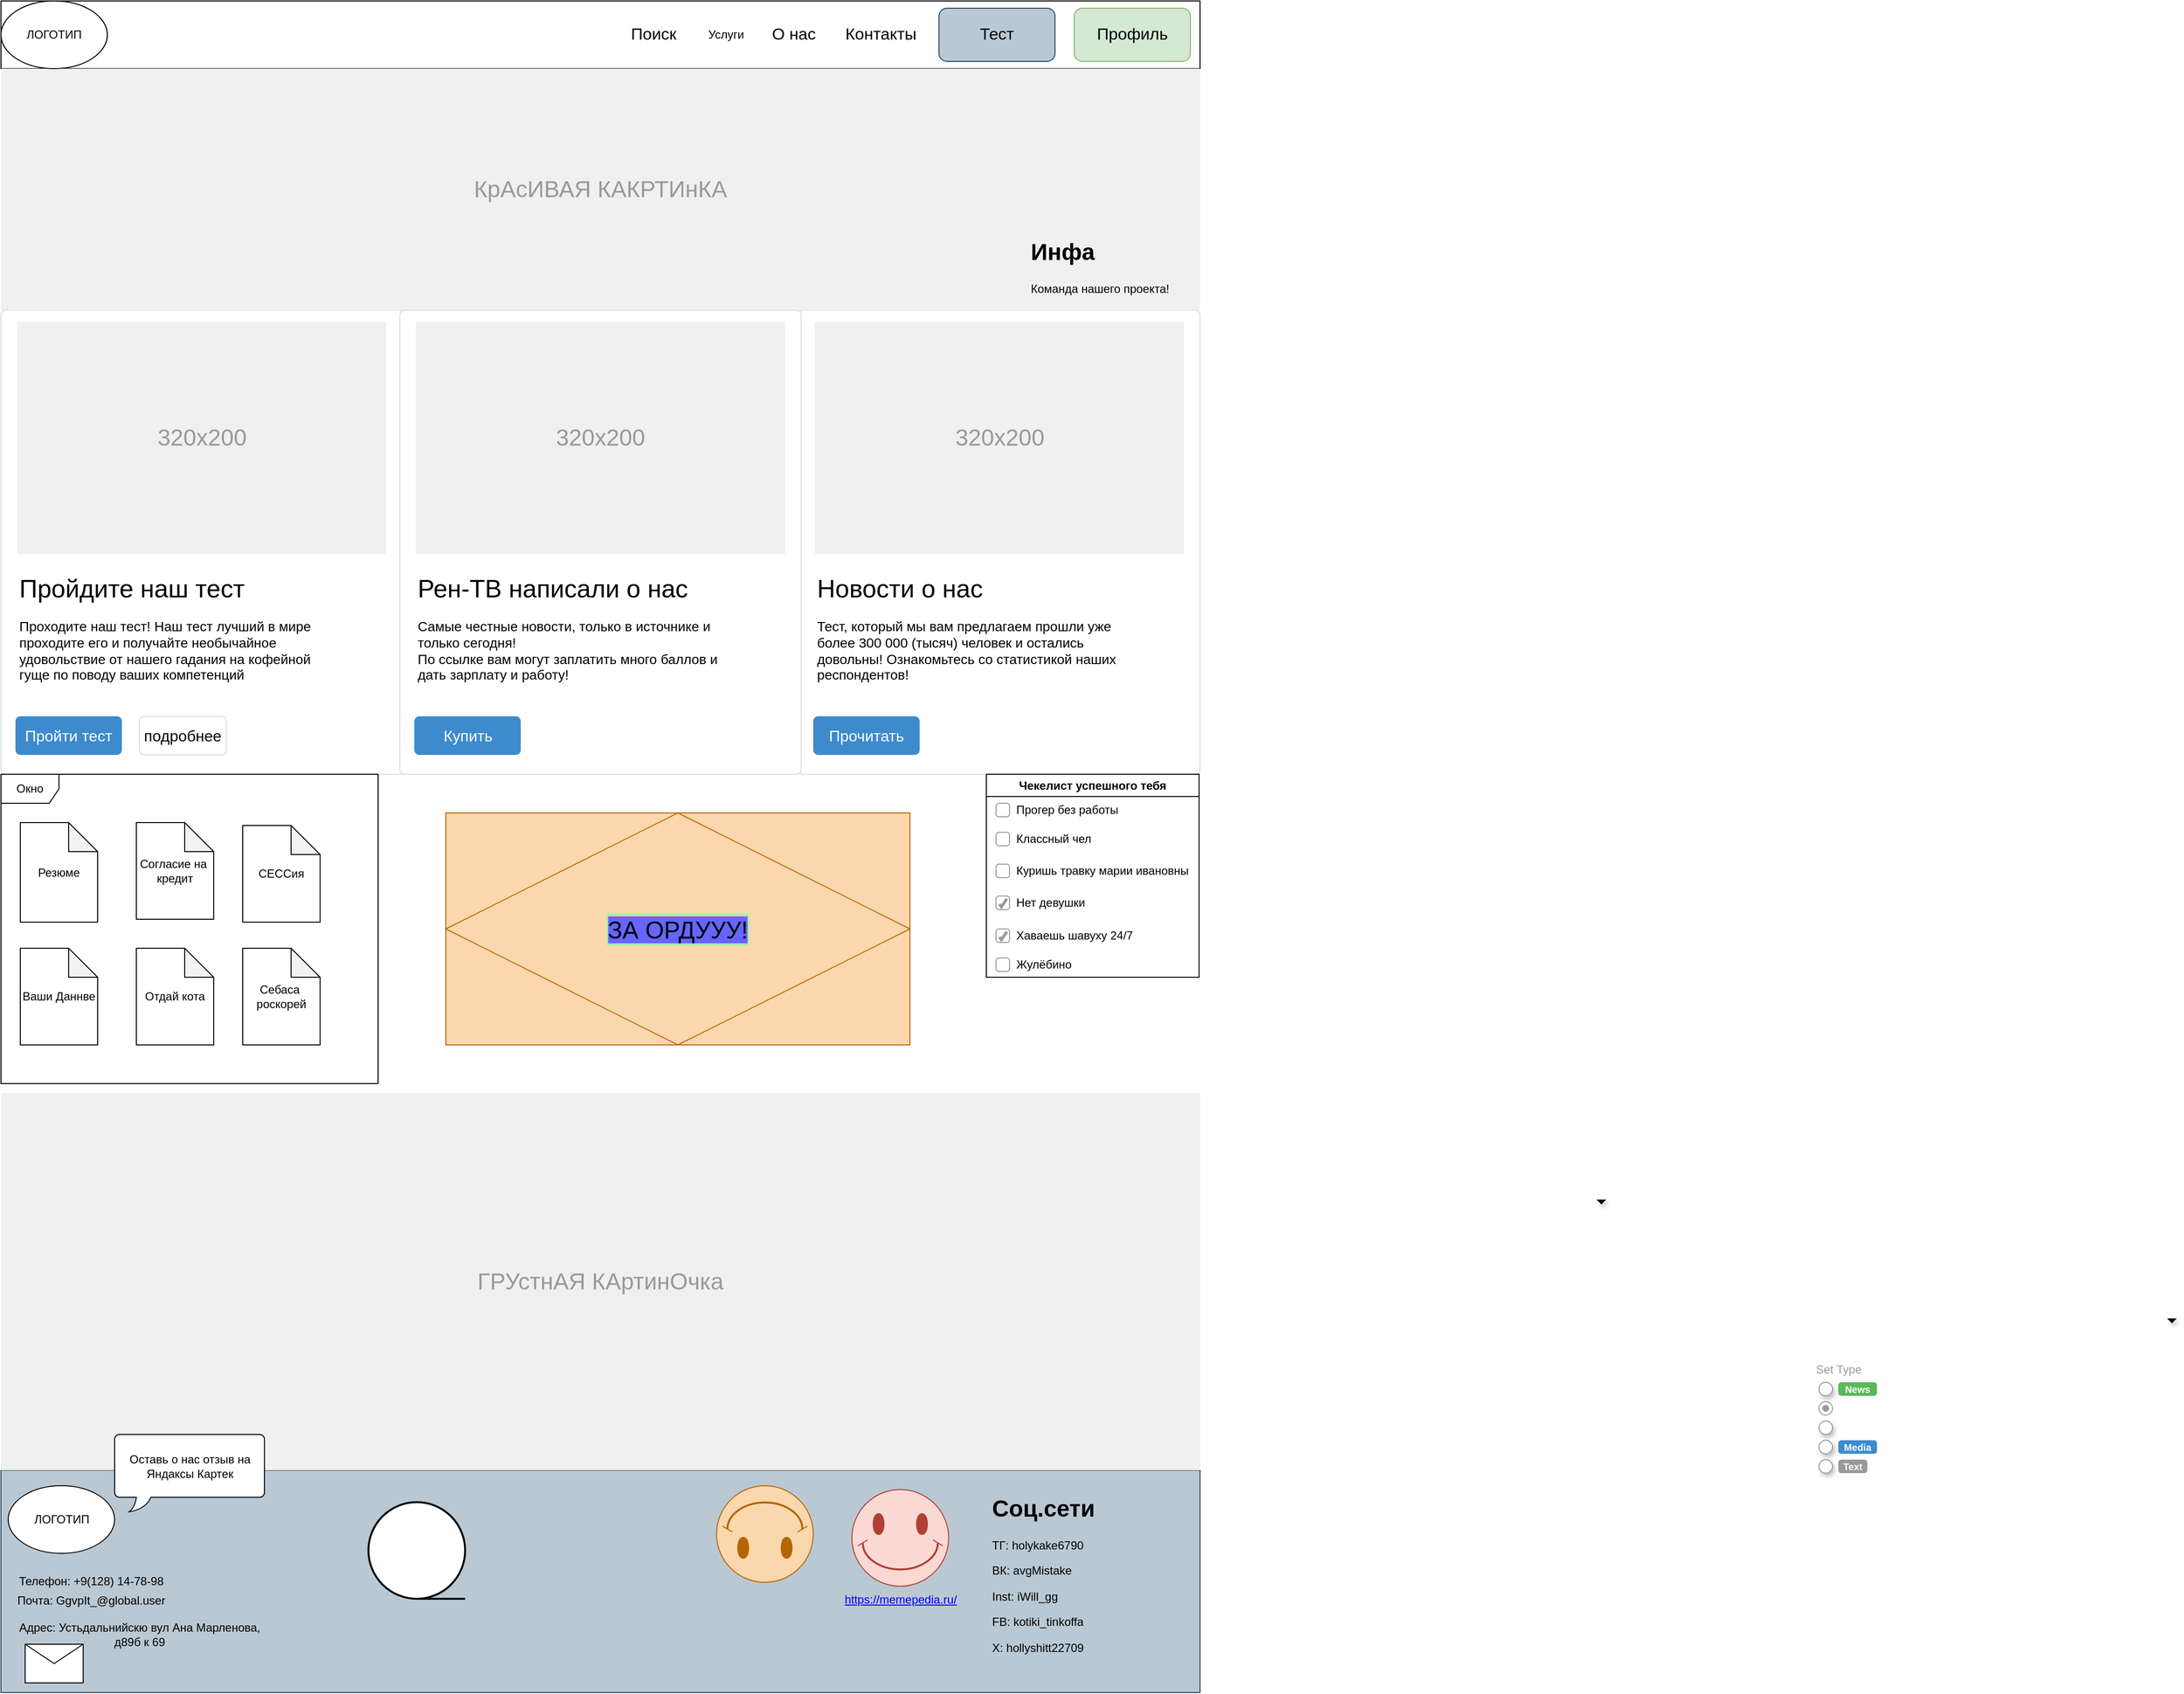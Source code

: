 <mxfile version="22.0.0" type="device">
  <diagram name="Page-1" id="c9db0220-8083-56f3-ca83-edcdcd058819">
    <mxGraphModel dx="1816" dy="1442" grid="1" gridSize="10" guides="1" tooltips="1" connect="1" arrows="1" fold="1" page="1" pageScale="1.5" pageWidth="826" pageHeight="1169" background="#ffffff" math="0" shadow="0">
      <root>
        <mxCell id="0" style=";html=1;" />
        <mxCell id="1" style=";html=1;" parent="0" />
        <mxCell id="3d76a8aef4d5c911-30" value="" style="shape=triangle;strokeColor=none;fillColor=#000000;direction=south;rounded=0;shadow=1;fontSize=12;fontColor=#000000;align=center;html=1;" parent="1" vertex="1">
          <mxGeometry x="1650" y="1240" width="10" height="5" as="geometry" />
        </mxCell>
        <mxCell id="3d76a8aef4d5c911-33" value="" style="shape=triangle;strokeColor=none;fillColor=#000000;direction=south;rounded=0;shadow=1;fontSize=12;fontColor=#000000;align=center;html=1;" parent="1" vertex="1">
          <mxGeometry x="2240" y="1363" width="10" height="5" as="geometry" />
        </mxCell>
        <mxCell id="3d76a8aef4d5c911-40" value="Set Type" style="html=1;shadow=0;dashed=0;shape=mxgraph.bootstrap.rect;strokeColor=none;fillColor=none;fontColor=#999999;align=left;spacingLeft=5;whiteSpace=wrap;rounded=0;" parent="1" vertex="1">
          <mxGeometry x="1870" y="1406" width="200" height="20" as="geometry" />
        </mxCell>
        <mxCell id="3d76a8aef4d5c911-41" value="" style="shape=ellipse;dashed=0;strokeColor=#999999;fillColor=#ffffff;html=1;rounded=0;shadow=1;fontSize=12;fontColor=#000000;align=center;" parent="1" vertex="1">
          <mxGeometry x="1880" y="1429" width="14" height="14" as="geometry" />
        </mxCell>
        <mxCell id="3d76a8aef4d5c911-42" value="News" style="html=1;shadow=0;dashed=0;shape=mxgraph.bootstrap.rrect;align=center;rSize=3;strokeColor=none;fillColor=#58B957;fontColor=#ffffff;fontStyle=1;fontSize=10;whiteSpace=wrap;rounded=0;" parent="1" vertex="1">
          <mxGeometry x="1900" y="1429" width="40" height="14" as="geometry" />
        </mxCell>
        <mxCell id="3d76a8aef4d5c911-43" value="" style="html=1;shadow=0;dashed=0;shape=mxgraph.bootstrap.radioButton;strokeColor=#999999;fillColor=#ffffff;rounded=0;fontSize=12;fontColor=#000000;align=center;" parent="1" vertex="1">
          <mxGeometry x="1880" y="1449" width="14" height="14" as="geometry" />
        </mxCell>
        <mxCell id="3d76a8aef4d5c911-45" value="" style="shape=ellipse;dashed=0;strokeColor=#999999;fillColor=#ffffff;html=1;rounded=0;shadow=1;fontSize=12;fontColor=#000000;align=center;" parent="1" vertex="1">
          <mxGeometry x="1880" y="1469" width="14" height="14" as="geometry" />
        </mxCell>
        <mxCell id="3d76a8aef4d5c911-47" value="" style="shape=ellipse;dashed=0;strokeColor=#999999;fillColor=#ffffff;html=1;rounded=0;shadow=1;fontSize=12;fontColor=#000000;align=center;" parent="1" vertex="1">
          <mxGeometry x="1880" y="1489" width="14" height="14" as="geometry" />
        </mxCell>
        <mxCell id="3d76a8aef4d5c911-48" value="Media" style="html=1;shadow=0;dashed=0;shape=mxgraph.bootstrap.rrect;align=center;rSize=3;strokeColor=none;fillColor=#3D8BCD;fontColor=#ffffff;fontStyle=1;fontSize=10;whiteSpace=wrap;rounded=0;" parent="1" vertex="1">
          <mxGeometry x="1900" y="1489" width="40" height="14" as="geometry" />
        </mxCell>
        <mxCell id="3d76a8aef4d5c911-49" value="" style="shape=ellipse;dashed=0;strokeColor=#999999;fillColor=#ffffff;html=1;rounded=0;shadow=1;fontSize=12;fontColor=#000000;align=center;" parent="1" vertex="1">
          <mxGeometry x="1880" y="1509" width="14" height="14" as="geometry" />
        </mxCell>
        <mxCell id="3d76a8aef4d5c911-50" value="Text" style="html=1;shadow=0;dashed=0;shape=mxgraph.bootstrap.rrect;align=center;rSize=3;strokeColor=none;fillColor=#999999;fontColor=#ffffff;fontStyle=1;fontSize=10;whiteSpace=wrap;rounded=0;" parent="1" vertex="1">
          <mxGeometry x="1900" y="1509" width="30" height="14" as="geometry" />
        </mxCell>
        <mxCell id="3d76a8aef4d5c911-54" value="" style="html=1;shadow=0;dashed=0;shape=mxgraph.bootstrap.rrect;rSize=5;strokeColor=#dddddd;rounded=0;fontSize=12;align=center;" parent="1" vertex="1">
          <mxGeometry y="320" width="540" height="480" as="geometry" />
        </mxCell>
        <mxCell id="3d76a8aef4d5c911-56" value="Пройдите наш тест" style="html=1;shadow=0;dashed=0;shape=mxgraph.bootstrap.anchor;fontSize=26;align=left;whiteSpace=wrap;" parent="3d76a8aef4d5c911-54" vertex="1">
          <mxGeometry x="16.6" y="264.0" width="332" height="48" as="geometry" />
        </mxCell>
        <mxCell id="3d76a8aef4d5c911-57" value="Проходите наш тест! Наш тест лучший в мире проходите его и получайте необычайное удовольствие от нашего гадания на кофейной гуще по поводу ваших компетенций" style="html=1;shadow=0;dashed=0;shape=mxgraph.bootstrap.anchor;strokeColor=#dddddd;whiteSpace=wrap;align=left;verticalAlign=top;fontSize=14;whiteSpace=wrap;" parent="3d76a8aef4d5c911-54" vertex="1">
          <mxGeometry x="16.6" y="312" width="332" height="96" as="geometry" />
        </mxCell>
        <mxCell id="3d76a8aef4d5c911-58" value="Пройти тест" style="html=1;shadow=0;dashed=0;shape=mxgraph.bootstrap.rrect;rSize=5;fontSize=16;fillColor=#3D8BCD;strokeColor=none;fontColor=#ffffff;whiteSpace=wrap;" parent="3d76a8aef4d5c911-54" vertex="1">
          <mxGeometry y="1" width="110" height="40" relative="1" as="geometry">
            <mxPoint x="15" y="-60" as="offset" />
          </mxGeometry>
        </mxCell>
        <mxCell id="3d76a8aef4d5c911-59" value="подробнее" style="html=1;shadow=0;dashed=0;shape=mxgraph.bootstrap.rrect;rSize=5;fontSize=16;strokeColor=#dddddd;whiteSpace=wrap;" parent="3d76a8aef4d5c911-54" vertex="1">
          <mxGeometry y="1" width="90" height="40" relative="1" as="geometry">
            <mxPoint x="143" y="-60" as="offset" />
          </mxGeometry>
        </mxCell>
        <mxCell id="3d76a8aef4d5c911-55" value="320x200" style="shape=rect;fontSize=24;fillColor=#f0f0f0;strokeColor=none;fontColor=#999999;whiteSpace=wrap;" parent="3d76a8aef4d5c911-54" vertex="1">
          <mxGeometry x="16.6" y="12" width="381.8" height="240.0" as="geometry" />
        </mxCell>
        <mxCell id="_ShstrKRav5BzfgX9wb4-1" value="" style="rounded=0;whiteSpace=wrap;html=1;" vertex="1" parent="1">
          <mxGeometry width="1240" height="70" as="geometry" />
        </mxCell>
        <mxCell id="_ShstrKRav5BzfgX9wb4-3" value="" style="rounded=1;whiteSpace=wrap;html=1;fillColor=#d5e8d4;strokeColor=#82b366;" vertex="1" parent="1">
          <mxGeometry x="1110" y="7.5" width="120" height="55" as="geometry" />
        </mxCell>
        <mxCell id="_ShstrKRav5BzfgX9wb4-4" value="&lt;font style=&quot;font-size: 17px;&quot;&gt;Тест&lt;/font&gt;" style="rounded=1;whiteSpace=wrap;html=1;fillColor=#bac8d3;strokeColor=#23445d;" vertex="1" parent="1">
          <mxGeometry x="970" y="7.5" width="120" height="55" as="geometry" />
        </mxCell>
        <mxCell id="_ShstrKRav5BzfgX9wb4-5" value="&lt;span style=&quot;font-size: 17px;&quot;&gt;Поиск&lt;br&gt;&lt;/span&gt;" style="text;html=1;strokeColor=none;fillColor=none;align=center;verticalAlign=middle;whiteSpace=wrap;rounded=0;" vertex="1" parent="1">
          <mxGeometry x="640" y="20" width="70" height="30" as="geometry" />
        </mxCell>
        <mxCell id="_ShstrKRav5BzfgX9wb4-6" value="&lt;span style=&quot;font-size: 17px;&quot;&gt;Профиль&lt;/span&gt;" style="text;html=1;strokeColor=none;fillColor=none;align=center;verticalAlign=middle;whiteSpace=wrap;rounded=0;" vertex="1" parent="1">
          <mxGeometry x="1140" y="20" width="60" height="30" as="geometry" />
        </mxCell>
        <mxCell id="_ShstrKRav5BzfgX9wb4-8" value="ЛОГОТИП" style="ellipse;whiteSpace=wrap;html=1;" vertex="1" parent="1">
          <mxGeometry width="110" height="70" as="geometry" />
        </mxCell>
        <mxCell id="_ShstrKRav5BzfgX9wb4-13" value="" style="html=1;shadow=0;dashed=0;shape=mxgraph.bootstrap.rrect;rSize=5;strokeColor=#dddddd;rounded=0;fontSize=12;align=center;" vertex="1" parent="1">
          <mxGeometry x="825" y="320" width="415" height="480" as="geometry" />
        </mxCell>
        <mxCell id="_ShstrKRav5BzfgX9wb4-14" value="Новости о нас" style="html=1;shadow=0;dashed=0;shape=mxgraph.bootstrap.anchor;fontSize=26;align=left;whiteSpace=wrap;" vertex="1" parent="_ShstrKRav5BzfgX9wb4-13">
          <mxGeometry x="16.6" y="264.0" width="332" height="48.0" as="geometry" />
        </mxCell>
        <mxCell id="_ShstrKRav5BzfgX9wb4-15" value="Тест, который мы вам предлагаем прошли уже более 300 000 (тысяч) человек и остались довольны! Ознакомьтесь со статистикой наших респондентов!" style="html=1;shadow=0;dashed=0;shape=mxgraph.bootstrap.anchor;strokeColor=#dddddd;whiteSpace=wrap;align=left;verticalAlign=top;fontSize=14;whiteSpace=wrap;" vertex="1" parent="_ShstrKRav5BzfgX9wb4-13">
          <mxGeometry x="16.6" y="312" width="332" height="96.0" as="geometry" />
        </mxCell>
        <mxCell id="_ShstrKRav5BzfgX9wb4-16" value="Прочитать" style="html=1;shadow=0;dashed=0;shape=mxgraph.bootstrap.rrect;rSize=5;fontSize=16;fillColor=#3D8BCD;strokeColor=none;fontColor=#ffffff;whiteSpace=wrap;" vertex="1" parent="_ShstrKRav5BzfgX9wb4-13">
          <mxGeometry y="1" width="110" height="40" relative="1" as="geometry">
            <mxPoint x="15" y="-60" as="offset" />
          </mxGeometry>
        </mxCell>
        <mxCell id="_ShstrKRav5BzfgX9wb4-18" value="320x200" style="shape=rect;fontSize=24;fillColor=#f0f0f0;strokeColor=none;fontColor=#999999;whiteSpace=wrap;" vertex="1" parent="_ShstrKRav5BzfgX9wb4-13">
          <mxGeometry x="16.6" y="12.0" width="381.8" height="240.0" as="geometry" />
        </mxCell>
        <mxCell id="_ShstrKRav5BzfgX9wb4-19" value="&lt;font style=&quot;font-size: 17px;&quot;&gt;О нас&lt;br&gt;&lt;/font&gt;" style="text;html=1;strokeColor=none;fillColor=none;align=center;verticalAlign=middle;whiteSpace=wrap;rounded=0;" vertex="1" parent="1">
          <mxGeometry x="790" y="20" width="60" height="30" as="geometry" />
        </mxCell>
        <mxCell id="_ShstrKRav5BzfgX9wb4-20" value="&lt;span style=&quot;font-size: 17px;&quot;&gt;Контакты&lt;br&gt;&lt;/span&gt;" style="text;html=1;strokeColor=none;fillColor=none;align=center;verticalAlign=middle;whiteSpace=wrap;rounded=0;" vertex="1" parent="1">
          <mxGeometry x="880" y="20" width="60" height="30" as="geometry" />
        </mxCell>
        <mxCell id="_ShstrKRav5BzfgX9wb4-21" value="&lt;span style=&quot;color: rgb(153, 153, 153); font-family: Helvetica; font-size: 24px; font-style: normal; font-variant-ligatures: normal; font-variant-caps: normal; font-weight: 400; letter-spacing: normal; orphans: 2; text-align: center; text-indent: 0px; text-transform: none; widows: 2; word-spacing: 0px; -webkit-text-stroke-width: 0px; background-color: rgb(251, 251, 251); text-decoration-thickness: initial; text-decoration-style: initial; text-decoration-color: initial; float: none; display: inline !important;&quot;&gt;320x200&lt;/span&gt;" style="text;whiteSpace=wrap;html=1;" vertex="1" parent="1">
          <mxGeometry x="940" y="250" width="130" height="50" as="geometry" />
        </mxCell>
        <mxCell id="_ShstrKRav5BzfgX9wb4-22" value="КрАсИВАЯ КАКРТИнКА" style="shape=rect;fontSize=24;fillColor=#f0f0f0;strokeColor=none;fontColor=#999999;whiteSpace=wrap;" vertex="1" parent="1">
          <mxGeometry y="70" width="1240" height="250" as="geometry" />
        </mxCell>
        <mxCell id="_ShstrKRav5BzfgX9wb4-23" value="&lt;h1&gt;Инфа&lt;/h1&gt;&lt;div&gt;Команда нашего проекта!&lt;/div&gt;" style="text;html=1;strokeColor=none;fillColor=none;spacing=5;spacingTop=-20;whiteSpace=wrap;overflow=hidden;rounded=0;align=left;" vertex="1" parent="1">
          <mxGeometry x="1060" y="240" width="180" height="80" as="geometry" />
        </mxCell>
        <mxCell id="_ShstrKRav5BzfgX9wb4-24" value="" style="html=1;shadow=0;dashed=0;shape=mxgraph.bootstrap.rrect;rSize=5;strokeColor=#dddddd;rounded=0;fontSize=12;align=center;" vertex="1" parent="1">
          <mxGeometry x="412.5" y="320" width="415" height="480" as="geometry" />
        </mxCell>
        <mxCell id="_ShstrKRav5BzfgX9wb4-25" value="Рен-ТВ написали о нас" style="html=1;shadow=0;dashed=0;shape=mxgraph.bootstrap.anchor;fontSize=26;align=left;whiteSpace=wrap;" vertex="1" parent="_ShstrKRav5BzfgX9wb4-24">
          <mxGeometry x="16.6" y="264.0" width="332" height="48.0" as="geometry" />
        </mxCell>
        <mxCell id="_ShstrKRav5BzfgX9wb4-26" value="Самые честные новости, только в источнике и только сегодня!&lt;br&gt;По ссылке вам могут заплатить много баллов и дать зарплату и работу!" style="html=1;shadow=0;dashed=0;shape=mxgraph.bootstrap.anchor;strokeColor=#dddddd;whiteSpace=wrap;align=left;verticalAlign=top;fontSize=14;whiteSpace=wrap;" vertex="1" parent="_ShstrKRav5BzfgX9wb4-24">
          <mxGeometry x="16.6" y="312" width="332" height="96.0" as="geometry" />
        </mxCell>
        <mxCell id="_ShstrKRav5BzfgX9wb4-27" value="Купить" style="html=1;shadow=0;dashed=0;shape=mxgraph.bootstrap.rrect;rSize=5;fontSize=16;fillColor=#3D8BCD;strokeColor=none;fontColor=#ffffff;whiteSpace=wrap;" vertex="1" parent="_ShstrKRav5BzfgX9wb4-24">
          <mxGeometry y="1" width="110" height="40" relative="1" as="geometry">
            <mxPoint x="15" y="-60" as="offset" />
          </mxGeometry>
        </mxCell>
        <mxCell id="_ShstrKRav5BzfgX9wb4-28" value="320x200" style="shape=rect;fontSize=24;fillColor=#f0f0f0;strokeColor=none;fontColor=#999999;whiteSpace=wrap;" vertex="1" parent="_ShstrKRav5BzfgX9wb4-24">
          <mxGeometry x="16.6" y="12.0" width="381.8" height="240.0" as="geometry" />
        </mxCell>
        <mxCell id="_ShstrKRav5BzfgX9wb4-29" value="" style="rounded=0;whiteSpace=wrap;html=1;fillColor=#bac8d3;strokeColor=#23445d;" vertex="1" parent="1">
          <mxGeometry y="1520" width="1240" height="230" as="geometry" />
        </mxCell>
        <mxCell id="_ShstrKRav5BzfgX9wb4-30" value="&lt;h1&gt;Соц.сети&lt;/h1&gt;&lt;p&gt;ТГ: holykake6790&lt;/p&gt;&lt;p&gt;ВК: avgMistake&lt;/p&gt;&lt;p&gt;Inst: iWill_gg&lt;/p&gt;&lt;p&gt;FB: kotiki_tinkoffa&lt;/p&gt;&lt;p&gt;X: hollyshitt22709&lt;/p&gt;" style="text;html=1;strokeColor=none;fillColor=none;spacing=5;spacingTop=-20;whiteSpace=wrap;overflow=hidden;rounded=0;" vertex="1" parent="1">
          <mxGeometry x="1020" y="1540" width="210" height="190" as="geometry" />
        </mxCell>
        <mxCell id="_ShstrKRav5BzfgX9wb4-32" value="ЛОГОТИП" style="ellipse;whiteSpace=wrap;html=1;" vertex="1" parent="1">
          <mxGeometry width="110" height="70" as="geometry" />
        </mxCell>
        <mxCell id="_ShstrKRav5BzfgX9wb4-34" value="ЛОГОТИП" style="ellipse;whiteSpace=wrap;html=1;" vertex="1" parent="1">
          <mxGeometry x="7.5" y="1536" width="110" height="70" as="geometry" />
        </mxCell>
        <mxCell id="_ShstrKRav5BzfgX9wb4-35" value="Телефон: +9(128) 14-78-98" style="text;html=1;align=center;verticalAlign=middle;resizable=0;points=[];autosize=1;strokeColor=none;fillColor=none;" vertex="1" parent="1">
          <mxGeometry x="7.5" y="1620" width="170" height="30" as="geometry" />
        </mxCell>
        <mxCell id="_ShstrKRav5BzfgX9wb4-36" value="Почта: GgvpIt_@global.user" style="text;html=1;align=center;verticalAlign=middle;resizable=0;points=[];autosize=1;strokeColor=none;fillColor=none;" vertex="1" parent="1">
          <mxGeometry x="2.5" y="1640" width="180" height="30" as="geometry" />
        </mxCell>
        <mxCell id="_ShstrKRav5BzfgX9wb4-37" value="Адрес: Устьдальнийскю вул Ана Марленова, &lt;br&gt;д89б к 69" style="text;html=1;align=center;verticalAlign=middle;resizable=0;points=[];autosize=1;strokeColor=none;fillColor=none;" vertex="1" parent="1">
          <mxGeometry x="7.5" y="1670" width="270" height="40" as="geometry" />
        </mxCell>
        <mxCell id="_ShstrKRav5BzfgX9wb4-38" value="Услуги" style="text;html=1;strokeColor=none;fillColor=none;align=center;verticalAlign=middle;whiteSpace=wrap;rounded=0;" vertex="1" parent="1">
          <mxGeometry x="720" y="20" width="60" height="30" as="geometry" />
        </mxCell>
        <mxCell id="_ShstrKRav5BzfgX9wb4-44" value="Чекелист успешного тебя" style="swimlane;whiteSpace=wrap;html=1;" vertex="1" parent="1">
          <mxGeometry x="1019" y="800" width="220" height="210" as="geometry">
            <mxRectangle x="310" y="1143" width="140" height="30" as="alternateBounds" />
          </mxGeometry>
        </mxCell>
        <mxCell id="3d76a8aef4d5c911-39" value="Прогер без работы" style="html=1;shadow=0;dashed=0;shape=mxgraph.bootstrap.rrect;fontSize=12;rSize=3;strokeColor=#999999;align=left;labelPosition=right;spacingLeft=5;rounded=0;" parent="_ShstrKRav5BzfgX9wb4-44" vertex="1">
          <mxGeometry x="10" y="30" width="14" height="14" as="geometry" />
        </mxCell>
        <mxCell id="3d76a8aef4d5c911-36" value="Классный чел" style="html=1;shadow=0;dashed=0;shape=mxgraph.bootstrap.rrect;fontSize=12;rSize=3;strokeColor=#999999;align=left;labelPosition=right;spacingLeft=5;rounded=0;" parent="_ShstrKRav5BzfgX9wb4-44" vertex="1">
          <mxGeometry x="10" y="60" width="14" height="14" as="geometry" />
        </mxCell>
        <mxCell id="3d76a8aef4d5c911-35" value="Нет девушки" style="html=1;shadow=0;dashed=0;shape=mxgraph.bootstrap.checkbox;fontSize=12;strokeColor=#999999;align=left;labelPosition=right;spacingLeft=5;rounded=0;" parent="_ShstrKRav5BzfgX9wb4-44" vertex="1">
          <mxGeometry x="10" y="126" width="14" height="14" as="geometry" />
        </mxCell>
        <mxCell id="3d76a8aef4d5c911-37" value="Хаваешь шавуху 24/7" style="html=1;shadow=0;dashed=0;shape=mxgraph.bootstrap.checkbox;fontSize=12;strokeColor=#999999;align=left;labelPosition=right;spacingLeft=5;rounded=0;" parent="_ShstrKRav5BzfgX9wb4-44" vertex="1">
          <mxGeometry x="10" y="160" width="14" height="14" as="geometry" />
        </mxCell>
        <mxCell id="_ShstrKRav5BzfgX9wb4-46" value="Куришь травку марии ивановны" style="html=1;shadow=0;dashed=0;shape=mxgraph.bootstrap.rrect;fontSize=12;rSize=3;strokeColor=#999999;align=left;labelPosition=right;spacingLeft=5;rounded=0;" vertex="1" parent="_ShstrKRav5BzfgX9wb4-44">
          <mxGeometry x="10" y="93" width="14" height="14" as="geometry" />
        </mxCell>
        <mxCell id="_ShstrKRav5BzfgX9wb4-49" value="Жулёбино" style="html=1;shadow=0;dashed=0;shape=mxgraph.bootstrap.rrect;fontSize=12;rSize=3;strokeColor=#999999;align=left;labelPosition=right;spacingLeft=5;rounded=0;" vertex="1" parent="_ShstrKRav5BzfgX9wb4-44">
          <mxGeometry x="10" y="190" width="14" height="14" as="geometry" />
        </mxCell>
        <mxCell id="_ShstrKRav5BzfgX9wb4-51" value="Резюме" style="shape=note;whiteSpace=wrap;html=1;backgroundOutline=1;darkOpacity=0.05;" vertex="1" parent="1">
          <mxGeometry x="20" y="850" width="80" height="103" as="geometry" />
        </mxCell>
        <mxCell id="_ShstrKRav5BzfgX9wb4-55" value="Ваши Даннве" style="shape=note;whiteSpace=wrap;html=1;backgroundOutline=1;darkOpacity=0.05;" vertex="1" parent="1">
          <mxGeometry x="20" y="980" width="80" height="100" as="geometry" />
        </mxCell>
        <mxCell id="_ShstrKRav5BzfgX9wb4-56" value="СЕССия" style="shape=note;whiteSpace=wrap;html=1;backgroundOutline=1;darkOpacity=0.05;" vertex="1" parent="1">
          <mxGeometry x="250" y="853" width="80" height="100" as="geometry" />
        </mxCell>
        <mxCell id="_ShstrKRav5BzfgX9wb4-57" value="Согласие на&amp;nbsp;&lt;br&gt;кредит" style="shape=note;whiteSpace=wrap;html=1;backgroundOutline=1;darkOpacity=0.05;" vertex="1" parent="1">
          <mxGeometry x="140" y="850" width="80" height="100" as="geometry" />
        </mxCell>
        <mxCell id="_ShstrKRav5BzfgX9wb4-82" value="Окно" style="shape=umlFrame;whiteSpace=wrap;html=1;pointerEvents=0;" vertex="1" parent="1">
          <mxGeometry y="800" width="390" height="320" as="geometry" />
        </mxCell>
        <mxCell id="_ShstrKRav5BzfgX9wb4-83" value="Отдай кота" style="shape=note;whiteSpace=wrap;html=1;backgroundOutline=1;darkOpacity=0.05;" vertex="1" parent="1">
          <mxGeometry x="140" y="980" width="80" height="100" as="geometry" />
        </mxCell>
        <mxCell id="_ShstrKRav5BzfgX9wb4-84" value="Себаса&amp;nbsp;&lt;br&gt;роскорей" style="shape=note;whiteSpace=wrap;html=1;backgroundOutline=1;darkOpacity=0.05;" vertex="1" parent="1">
          <mxGeometry x="250" y="980" width="80" height="100" as="geometry" />
        </mxCell>
        <mxCell id="_ShstrKRav5BzfgX9wb4-85" value="ГРУстнАЯ КАртинОчка" style="shape=rect;fontSize=24;fillColor=#f0f0f0;strokeColor=none;fontColor=#999999;whiteSpace=wrap;" vertex="1" parent="1">
          <mxGeometry y="1130" width="1240" height="390" as="geometry" />
        </mxCell>
        <mxCell id="_ShstrKRav5BzfgX9wb4-88" value="Оставь о нас отзыв на Яндаксы Картек" style="whiteSpace=wrap;html=1;shape=mxgraph.basic.roundRectCallout;dx=30;dy=15;size=5;boundedLbl=1;" vertex="1" parent="1">
          <mxGeometry x="117.5" y="1483" width="155" height="80" as="geometry" />
        </mxCell>
        <mxCell id="_ShstrKRav5BzfgX9wb4-89" value="&lt;a href=&quot;https://memepedia.ru/&quot;&gt;https://memepedia.ru/&lt;/a&gt;" style="verticalLabelPosition=bottom;verticalAlign=top;html=1;shape=mxgraph.basic.smiley;fillColor=#fad9d5;strokeColor=#ae4132;" vertex="1" parent="1">
          <mxGeometry x="880" y="1540" width="100" height="100" as="geometry" />
        </mxCell>
        <mxCell id="_ShstrKRav5BzfgX9wb4-90" value="" style="verticalLabelPosition=bottom;verticalAlign=top;html=1;shape=mxgraph.basic.smiley;rotation=-180;fillColor=#fad7ac;strokeColor=#b46504;" vertex="1" parent="1">
          <mxGeometry x="740" y="1536" width="100" height="100" as="geometry" />
        </mxCell>
        <mxCell id="_ShstrKRav5BzfgX9wb4-91" value="" style="shape=cylinder3;whiteSpace=wrap;html=1;boundedLbl=1;backgroundOutline=1;size=15;lid=0;fillColor=#b1ddf0;strokeColor=#10739e;" vertex="1" parent="1">
          <mxGeometry x="400" y="1563" width="60" height="80" as="geometry" />
        </mxCell>
        <mxCell id="_ShstrKRav5BzfgX9wb4-93" value="" style="shape=message;html=1;html=1;outlineConnect=0;labelPosition=center;verticalLabelPosition=bottom;align=center;verticalAlign=top;" vertex="1" parent="1">
          <mxGeometry x="25" y="1700" width="60" height="40" as="geometry" />
        </mxCell>
        <mxCell id="_ShstrKRav5BzfgX9wb4-94" value="&lt;font style=&quot;font-size: 25px; background-color: rgb(102, 102, 255);&quot;&gt;ЗА ОРДУУУ!&lt;/font&gt;" style="shape=associativeEntity;whiteSpace=wrap;html=1;align=center;labelBorderColor=#66FFB3;fillColor=#fad7ac;strokeColor=#b46504;" vertex="1" parent="1">
          <mxGeometry x="460" y="840" width="480" height="240" as="geometry" />
        </mxCell>
        <mxCell id="_ShstrKRav5BzfgX9wb4-95" value="" style="strokeWidth=2;html=1;shape=mxgraph.flowchart.sequential_data;whiteSpace=wrap;" vertex="1" parent="1">
          <mxGeometry x="380" y="1553" width="100" height="100" as="geometry" />
        </mxCell>
      </root>
    </mxGraphModel>
  </diagram>
</mxfile>

